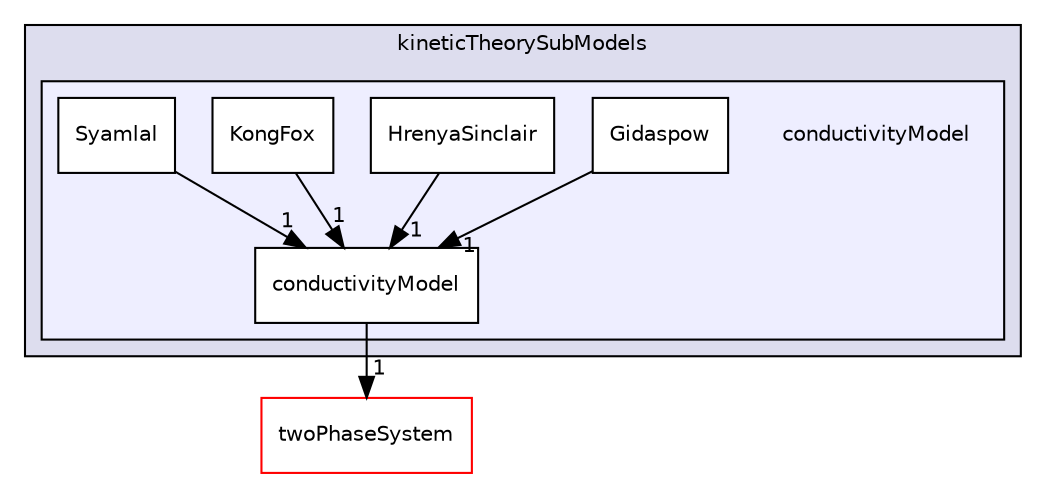 digraph "conductivityModel" {
  bgcolor=transparent;
  compound=true
  node [ fontsize="10", fontname="Helvetica"];
  edge [ labelfontsize="10", labelfontname="Helvetica"];
  subgraph clusterdir_f981a973cbcfb4102e151acd659ce85e {
    graph [ bgcolor="#ddddee", pencolor="black", label="kineticTheorySubModels" fontname="Helvetica", fontsize="10", URL="dir_f981a973cbcfb4102e151acd659ce85e.html"]
  subgraph clusterdir_b29886e84509c533598e159119498b2a {
    graph [ bgcolor="#eeeeff", pencolor="black", label="" URL="dir_b29886e84509c533598e159119498b2a.html"];
    dir_b29886e84509c533598e159119498b2a [shape=plaintext label="conductivityModel"];
    dir_735e6a4235ccebe2eb1ec95087c92d50 [shape=box label="conductivityModel" color="black" fillcolor="white" style="filled" URL="dir_735e6a4235ccebe2eb1ec95087c92d50.html"];
    dir_c001e41574e53247d0f992d296701f36 [shape=box label="Gidaspow" color="black" fillcolor="white" style="filled" URL="dir_c001e41574e53247d0f992d296701f36.html"];
    dir_77d32d963d915532b34e6e71d9b1e03b [shape=box label="HrenyaSinclair" color="black" fillcolor="white" style="filled" URL="dir_77d32d963d915532b34e6e71d9b1e03b.html"];
    dir_620b591ec48e2a14b3412457f31395a4 [shape=box label="KongFox" color="black" fillcolor="white" style="filled" URL="dir_620b591ec48e2a14b3412457f31395a4.html"];
    dir_453ca7e86452af5c19f002e2358f0b95 [shape=box label="Syamlal" color="black" fillcolor="white" style="filled" URL="dir_453ca7e86452af5c19f002e2358f0b95.html"];
  }
  }
  dir_c8dd8d838525102dfd397a50c2714810 [shape=box label="twoPhaseSystem" color="red" URL="dir_c8dd8d838525102dfd397a50c2714810.html"];
  dir_77d32d963d915532b34e6e71d9b1e03b->dir_735e6a4235ccebe2eb1ec95087c92d50 [headlabel="1", labeldistance=1.5 headhref="dir_000128_000061.html"];
  dir_735e6a4235ccebe2eb1ec95087c92d50->dir_c8dd8d838525102dfd397a50c2714810 [headlabel="1", labeldistance=1.5 headhref="dir_000061_000038.html"];
  dir_453ca7e86452af5c19f002e2358f0b95->dir_735e6a4235ccebe2eb1ec95087c92d50 [headlabel="1", labeldistance=1.5 headhref="dir_000226_000061.html"];
  dir_620b591ec48e2a14b3412457f31395a4->dir_735e6a4235ccebe2eb1ec95087c92d50 [headlabel="1", labeldistance=1.5 headhref="dir_000141_000061.html"];
  dir_c001e41574e53247d0f992d296701f36->dir_735e6a4235ccebe2eb1ec95087c92d50 [headlabel="1", labeldistance=1.5 headhref="dir_000118_000061.html"];
}
